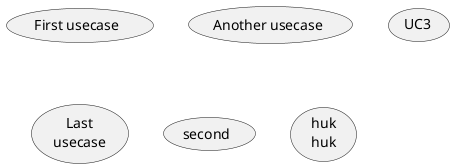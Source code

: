 @startuml

(First usecase)
(Another usecase) as (UC2)

usecase UC3
usecase (Last\nusecase) as UC4

(second)

usecase (huk\nhuk) as UC5

@enduml

